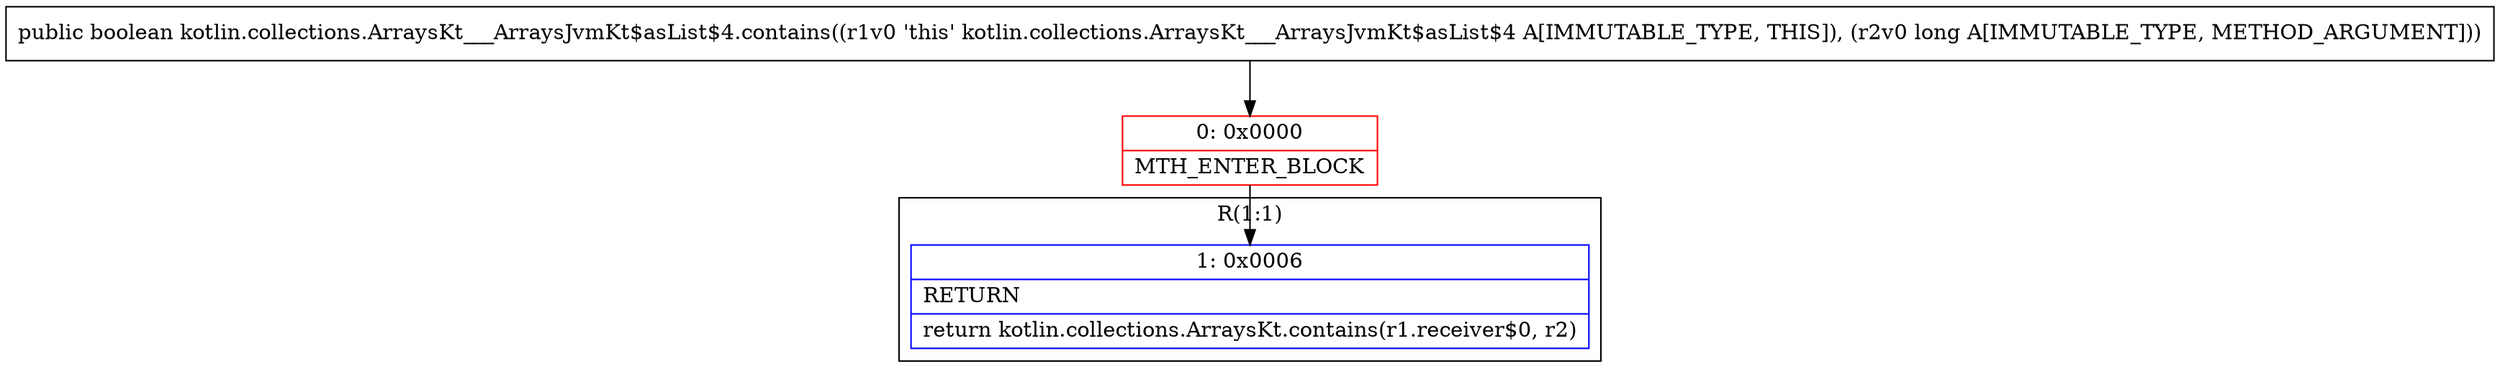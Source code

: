 digraph "CFG forkotlin.collections.ArraysKt___ArraysJvmKt$asList$4.contains(J)Z" {
subgraph cluster_Region_274142279 {
label = "R(1:1)";
node [shape=record,color=blue];
Node_1 [shape=record,label="{1\:\ 0x0006|RETURN\l|return kotlin.collections.ArraysKt.contains(r1.receiver$0, r2)\l}"];
}
Node_0 [shape=record,color=red,label="{0\:\ 0x0000|MTH_ENTER_BLOCK\l}"];
MethodNode[shape=record,label="{public boolean kotlin.collections.ArraysKt___ArraysJvmKt$asList$4.contains((r1v0 'this' kotlin.collections.ArraysKt___ArraysJvmKt$asList$4 A[IMMUTABLE_TYPE, THIS]), (r2v0 long A[IMMUTABLE_TYPE, METHOD_ARGUMENT])) }"];
MethodNode -> Node_0;
Node_0 -> Node_1;
}

